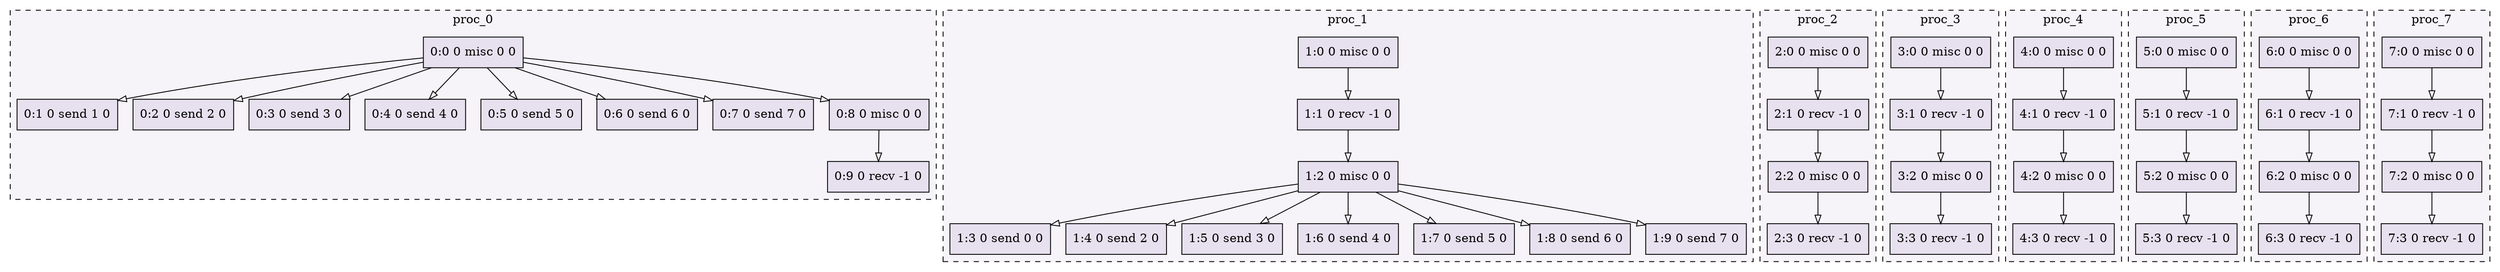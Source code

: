 digraph{node[shape=record style=filled colorscheme=purd9 fillcolor=2];subgraph cluster0{style=dashed;colorscheme=purd9;bgcolor=1;edge[arrowhead=empty];label=proc_0;0[label="0:0 0 misc 0 0"];1[label="0:1 0 send 1 0"];2[label="0:2 0 send 2 0"];3[label="0:3 0 send 3 0"];4[label="0:4 0 send 4 0"];5[label="0:5 0 send 5 0"];6[label="0:6 0 send 6 0"];7[label="0:7 0 send 7 0"];8[label="0:8 0 misc 0 0"];9[label="0:9 0 recv -1 0"];0->1;0->2;0->3;0->4;0->5;0->6;0->7;0->8;8->9;}subgraph cluster1{style=dashed;colorscheme=purd9;bgcolor=1;edge[arrowhead=empty];label=proc_1;10[label="1:0 0 misc 0 0"];11[label="1:1 0 recv -1 0"];12[label="1:2 0 misc 0 0"];13[label="1:3 0 send 0 0"];14[label="1:4 0 send 2 0"];15[label="1:5 0 send 3 0"];16[label="1:6 0 send 4 0"];17[label="1:7 0 send 5 0"];18[label="1:8 0 send 6 0"];19[label="1:9 0 send 7 0"];10->11;11->12;12->13;12->14;12->15;12->16;12->17;12->18;12->19;}subgraph cluster2{style=dashed;colorscheme=purd9;bgcolor=1;edge[arrowhead=empty];label=proc_2;20[label="2:0 0 misc 0 0"];21[label="2:1 0 recv -1 0"];22[label="2:2 0 misc 0 0"];23[label="2:3 0 recv -1 0"];20->21;21->22;22->23;}subgraph cluster3{style=dashed;colorscheme=purd9;bgcolor=1;edge[arrowhead=empty];label=proc_3;24[label="3:0 0 misc 0 0"];25[label="3:1 0 recv -1 0"];26[label="3:2 0 misc 0 0"];27[label="3:3 0 recv -1 0"];24->25;25->26;26->27;}subgraph cluster4{style=dashed;colorscheme=purd9;bgcolor=1;edge[arrowhead=empty];label=proc_4;28[label="4:0 0 misc 0 0"];29[label="4:1 0 recv -1 0"];30[label="4:2 0 misc 0 0"];31[label="4:3 0 recv -1 0"];28->29;29->30;30->31;}subgraph cluster5{style=dashed;colorscheme=purd9;bgcolor=1;edge[arrowhead=empty];label=proc_5;32[label="5:0 0 misc 0 0"];33[label="5:1 0 recv -1 0"];34[label="5:2 0 misc 0 0"];35[label="5:3 0 recv -1 0"];32->33;33->34;34->35;}subgraph cluster6{style=dashed;colorscheme=purd9;bgcolor=1;edge[arrowhead=empty];label=proc_6;36[label="6:0 0 misc 0 0"];37[label="6:1 0 recv -1 0"];38[label="6:2 0 misc 0 0"];39[label="6:3 0 recv -1 0"];36->37;37->38;38->39;}subgraph cluster7{style=dashed;colorscheme=purd9;bgcolor=1;edge[arrowhead=empty];label=proc_7;40[label="7:0 0 misc 0 0"];41[label="7:1 0 recv -1 0"];42[label="7:2 0 misc 0 0"];43[label="7:3 0 recv -1 0"];40->41;41->42;42->43;}}